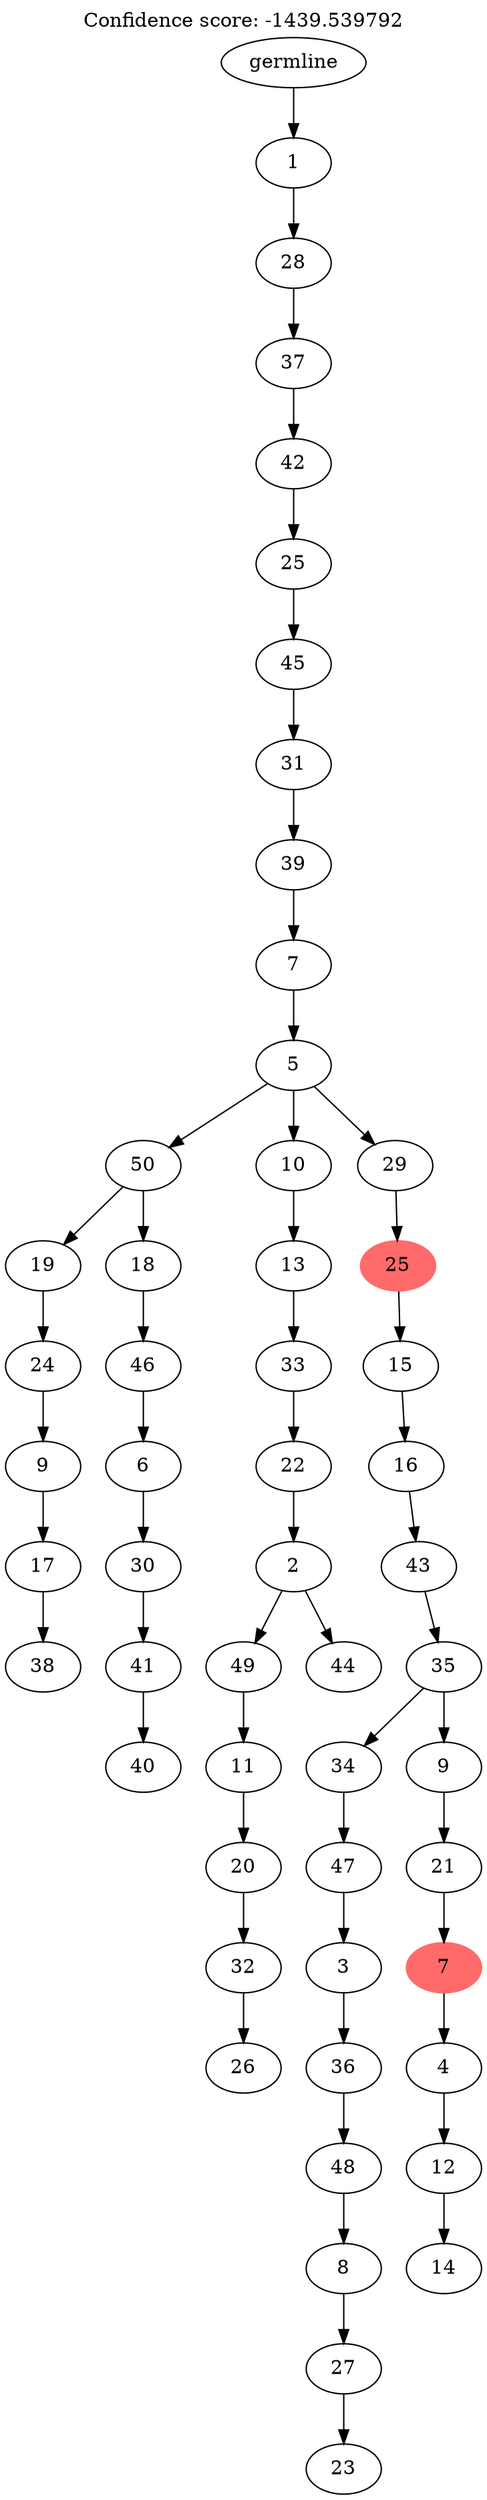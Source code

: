 digraph g {
	"52" -> "53";
	"53" [label="38"];
	"51" -> "52";
	"52" [label="17"];
	"50" -> "51";
	"51" [label="9"];
	"49" -> "50";
	"50" [label="24"];
	"47" -> "48";
	"48" [label="40"];
	"46" -> "47";
	"47" [label="41"];
	"45" -> "46";
	"46" [label="30"];
	"44" -> "45";
	"45" [label="6"];
	"43" -> "44";
	"44" [label="46"];
	"42" -> "43";
	"43" [label="18"];
	"42" -> "49";
	"49" [label="19"];
	"39" -> "40";
	"40" [label="26"];
	"38" -> "39";
	"39" [label="32"];
	"37" -> "38";
	"38" [label="20"];
	"36" -> "37";
	"37" [label="11"];
	"35" -> "36";
	"36" [label="49"];
	"35" -> "41";
	"41" [label="44"];
	"34" -> "35";
	"35" [label="2"];
	"33" -> "34";
	"34" [label="22"];
	"32" -> "33";
	"33" [label="33"];
	"31" -> "32";
	"32" [label="13"];
	"29" -> "30";
	"30" [label="23"];
	"28" -> "29";
	"29" [label="27"];
	"27" -> "28";
	"28" [label="8"];
	"26" -> "27";
	"27" [label="48"];
	"25" -> "26";
	"26" [label="36"];
	"24" -> "25";
	"25" [label="3"];
	"23" -> "24";
	"24" [label="47"];
	"21" -> "22";
	"22" [label="14"];
	"20" -> "21";
	"21" [label="12"];
	"19" -> "20";
	"20" [label="4"];
	"18" -> "19";
	"19" [color=indianred1, style=filled, label="7"];
	"17" -> "18";
	"18" [label="21"];
	"16" -> "17";
	"17" [label="9"];
	"16" -> "23";
	"23" [label="34"];
	"15" -> "16";
	"16" [label="35"];
	"14" -> "15";
	"15" [label="43"];
	"13" -> "14";
	"14" [label="16"];
	"12" -> "13";
	"13" [label="15"];
	"11" -> "12";
	"12" [color=indianred1, style=filled, label="25"];
	"10" -> "11";
	"11" [label="29"];
	"10" -> "31";
	"31" [label="10"];
	"10" -> "42";
	"42" [label="50"];
	"9" -> "10";
	"10" [label="5"];
	"8" -> "9";
	"9" [label="7"];
	"7" -> "8";
	"8" [label="39"];
	"6" -> "7";
	"7" [label="31"];
	"5" -> "6";
	"6" [label="45"];
	"4" -> "5";
	"5" [label="25"];
	"3" -> "4";
	"4" [label="42"];
	"2" -> "3";
	"3" [label="37"];
	"1" -> "2";
	"2" [label="28"];
	"0" -> "1";
	"1" [label="1"];
	"0" [label="germline"];
	labelloc="t";
	label="Confidence score: -1439.539792";
}
